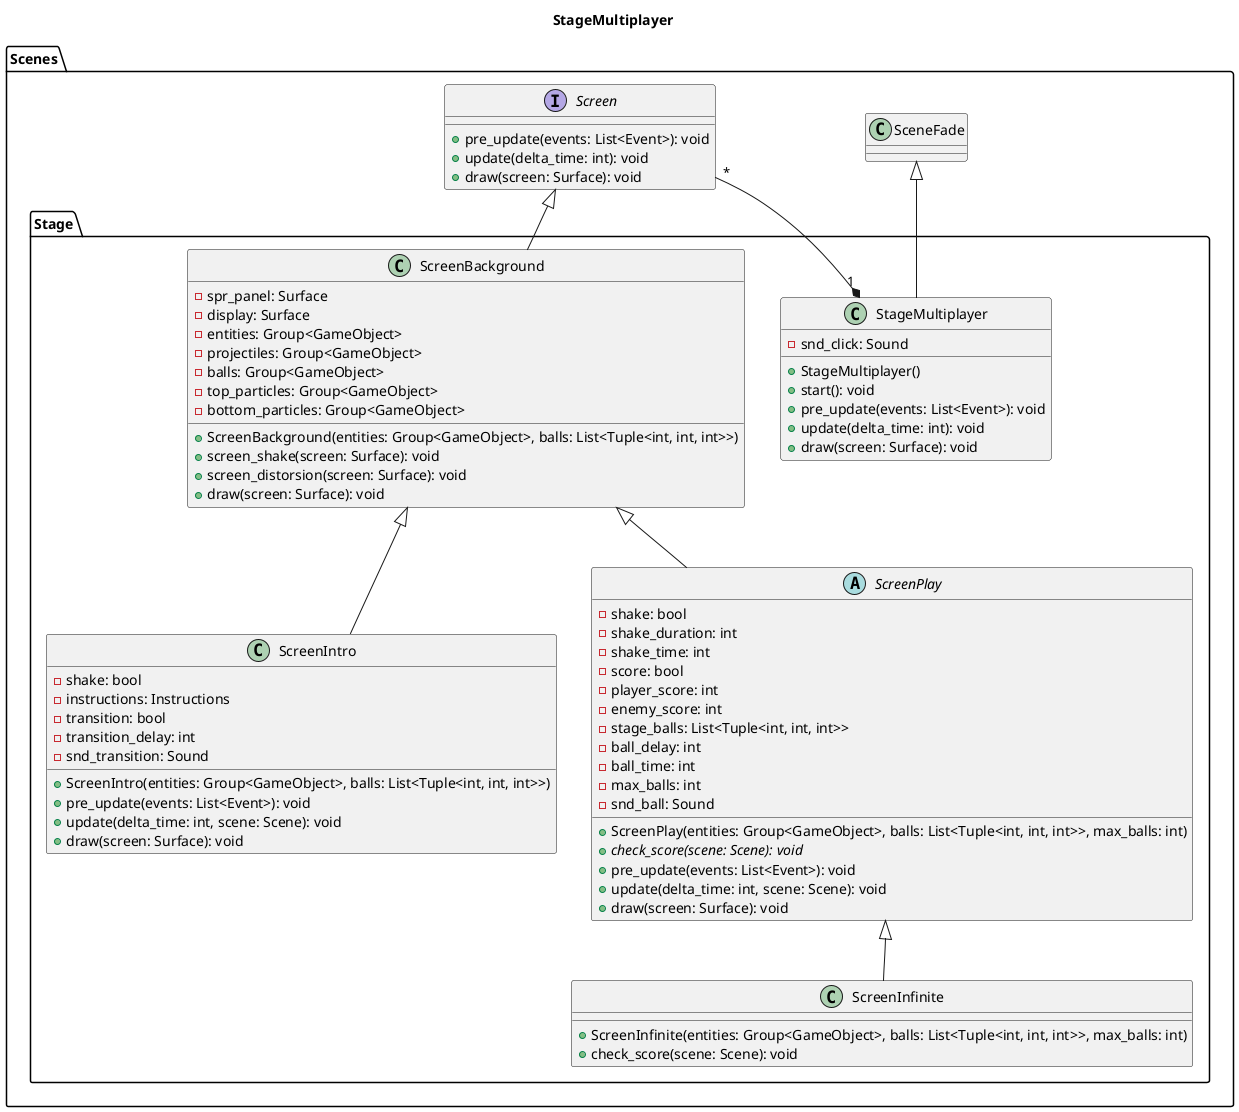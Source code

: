 
@startuml

title StageMultiplayer

package Scenes {
    class SceneFade

    interface Screen {
        + pre_update(events: List<Event>): void
        + update(delta_time: int): void 
        + draw(screen: Surface): void
    }

    package Scenes.Stage {
        class StageMultiplayer {
            - snd_click: Sound
            + StageMultiplayer()
            + start(): void
            + pre_update(events: List<Event>): void
            + update(delta_time: int): void 
            + draw(screen: Surface): void
        }
        SceneFade <|-- StageMultiplayer
        StageMultiplayer "1" *-- "*" Screen

        class ScreenBackground {
            - spr_panel: Surface
            - display: Surface
            - entities: Group<GameObject>
            - projectiles: Group<GameObject>
            - balls: Group<GameObject>
            - top_particles: Group<GameObject>
            - bottom_particles: Group<GameObject>
            + ScreenBackground(entities: Group<GameObject>, balls: List<Tuple<int, int, int>>)
            + screen_shake(screen: Surface): void
            + screen_distorsion(screen: Surface): void
            + draw(screen: Surface): void
        }
        Screen <|-- ScreenBackground

        class ScreenIntro {
            - shake: bool
            - instructions: Instructions
            - transition: bool
            - transition_delay: int
            - snd_transition: Sound
            + ScreenIntro(entities: Group<GameObject>, balls: List<Tuple<int, int, int>>)
            + pre_update(events: List<Event>): void
            + update(delta_time: int, scene: Scene): void
            + draw(screen: Surface): void
        }
        ScreenBackground <|-- ScreenIntro
        
        abstract class ScreenPlay {
            - shake: bool
            - shake_duration: int
            - shake_time: int
            - score: bool
            - player_score: int
            - enemy_score: int
            - stage_balls: List<Tuple<int, int, int>>
            - ball_delay: int
            - ball_time: int
            - max_balls: int
            - snd_ball: Sound
            + ScreenPlay(entities: Group<GameObject>, balls: List<Tuple<int, int, int>>, max_balls: int)
            + {abstract} check_score(scene: Scene): void
            + pre_update(events: List<Event>): void
            + update(delta_time: int, scene: Scene): void
            + draw(screen: Surface): void   
        }
        ScreenBackground <|-- ScreenPlay
        
        class ScreenInfinite {
            + ScreenInfinite(entities: Group<GameObject>, balls: List<Tuple<int, int, int>>, max_balls: int)
            + check_score(scene: Scene): void
        }
        ScreenPlay <|-- ScreenInfinite
    }
}

@enduml